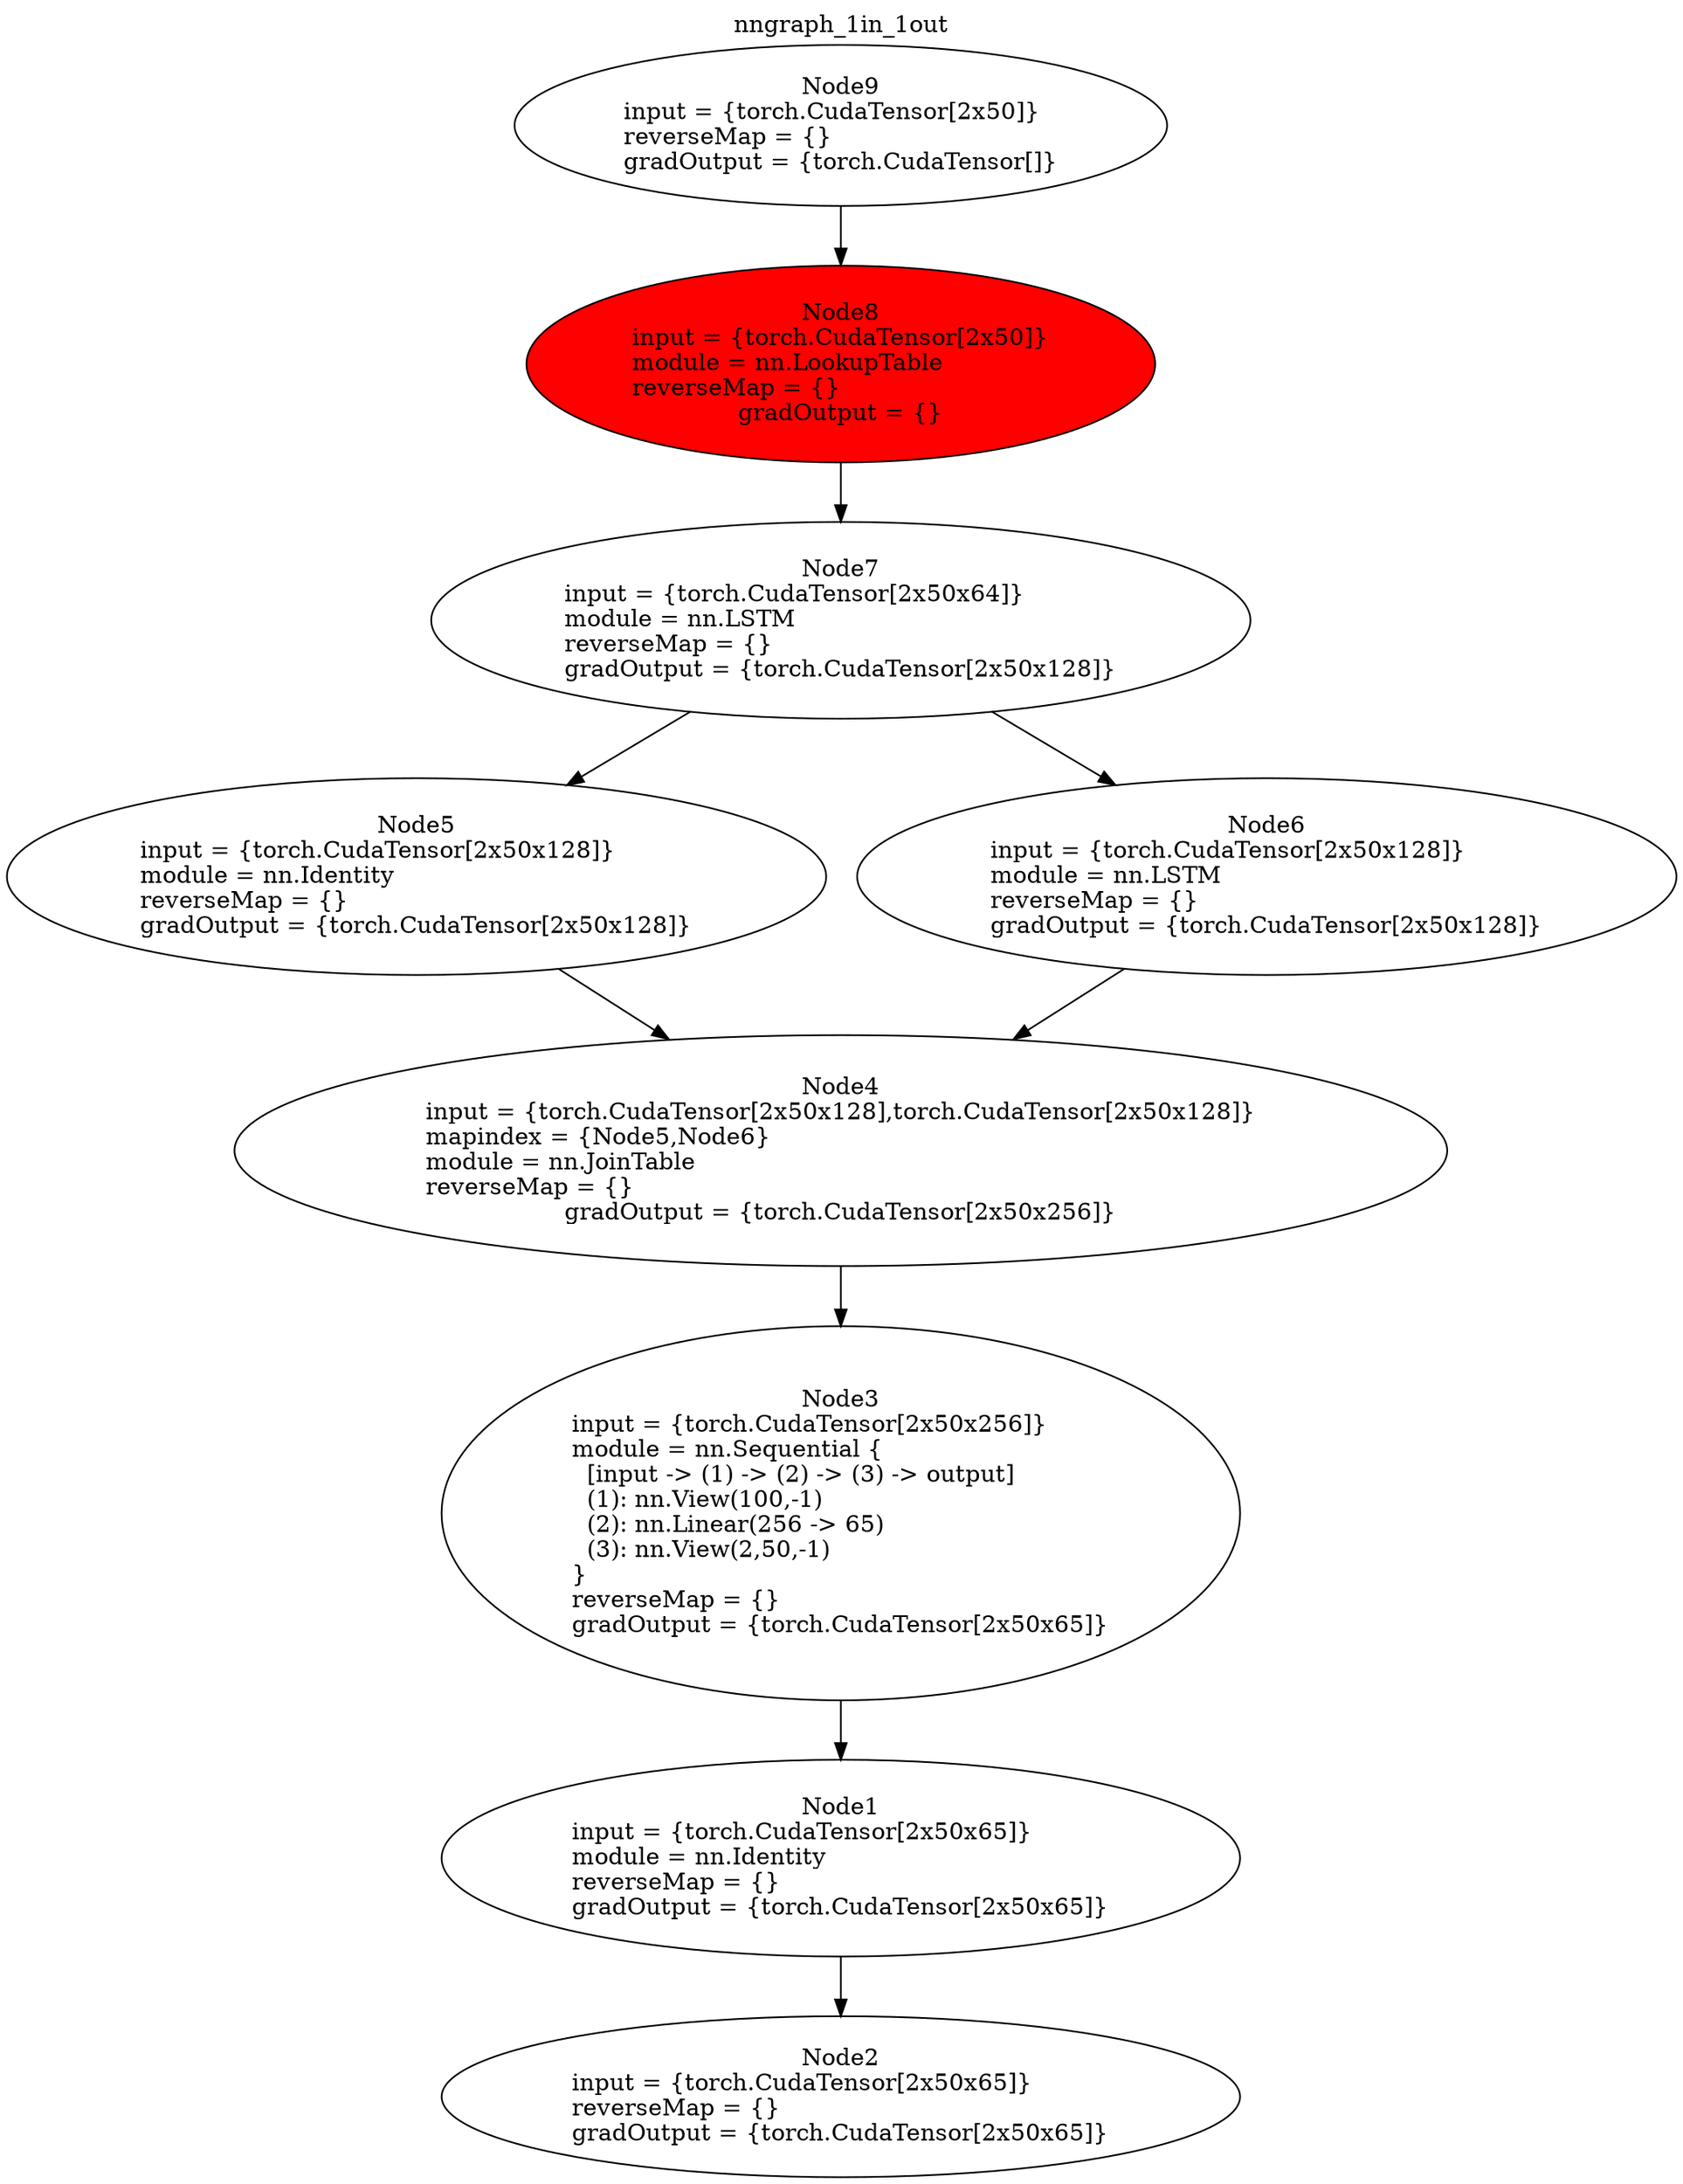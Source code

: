digraph G {
labelloc="t";
label="nngraph_1in_1out";
node [shape = oval]; 
n1[label="Node1\ninput = {torch.CudaTensor[2x50x65]}\lmodule = nn.Identity\lreverseMap = {}\lgradOutput = {torch.CudaTensor[2x50x65]}" tooltip="[./LanguageModelSkipCon.lua]:123_"];
n2[label="Node2\ninput = {torch.CudaTensor[2x50x65]}\lreverseMap = {}\lgradOutput = {torch.CudaTensor[2x50x65]}" tooltip="[[C]]:-1_"];
n3[label="Node3\ninput = {torch.CudaTensor[2x50x256]}\lmodule = nn.Sequential {\l  [input -> (1) -> (2) -> (3) -> output]\l  (1): nn.View(100,-1)\l  (2): nn.Linear(256 -> 65)\l  (3): nn.View(2,50,-1)\l}\lreverseMap = {}\lgradOutput = {torch.CudaTensor[2x50x65]}" tooltip="[./LanguageModelSkipCon.lua]:123_"];
n4[label="Node4\ninput = {torch.CudaTensor[2x50x128],torch.CudaTensor[2x50x128]}\lmapindex = {Node5,Node6}\lmodule = nn.JoinTable\lreverseMap = {}\lgradOutput = {torch.CudaTensor[2x50x256]}" tooltip="[./LanguageModelSkipCon.lua]:84_"];
n5[label="Node5\ninput = {torch.CudaTensor[2x50x128]}\lmodule = nn.Identity\lreverseMap = {}\lgradOutput = {torch.CudaTensor[2x50x128]}" tooltip="[./LanguageModelSkipCon.lua]:63_"];
n6[label="Node6\ninput = {torch.CudaTensor[2x50x128]}\lmodule = nn.LSTM\lreverseMap = {}\lgradOutput = {torch.CudaTensor[2x50x128]}" tooltip="[./LanguageModelSkipCon.lua]:78_"];
n7[label="Node7\ninput = {torch.CudaTensor[2x50x64]}\lmodule = nn.LSTM\lreverseMap = {}\lgradOutput = {torch.CudaTensor[2x50x128]}" tooltip="[./LanguageModelSkipCon.lua]:57_"];
n8[label="Node8\ninput = {torch.CudaTensor[2x50]}\lmodule = nn.LookupTable\lreverseMap = {}\lgradOutput = {}" tooltip="[./LanguageModelSkipCon.lua]:41_"];
n9[label="Node9\ninput = {torch.CudaTensor[2x50]}\lreverseMap = {}\lgradOutput = {torch.CudaTensor[]}" tooltip="[[C]]:-1_"];
n1 -> n2;
n3 -> n1;
n4 -> n3;
n5 -> n4;
n6 -> n4;
n7 -> n5;
n7 -> n6;
n8 -> n7;
n9 -> n8;
n8[style=filled, fillcolor=red];
}